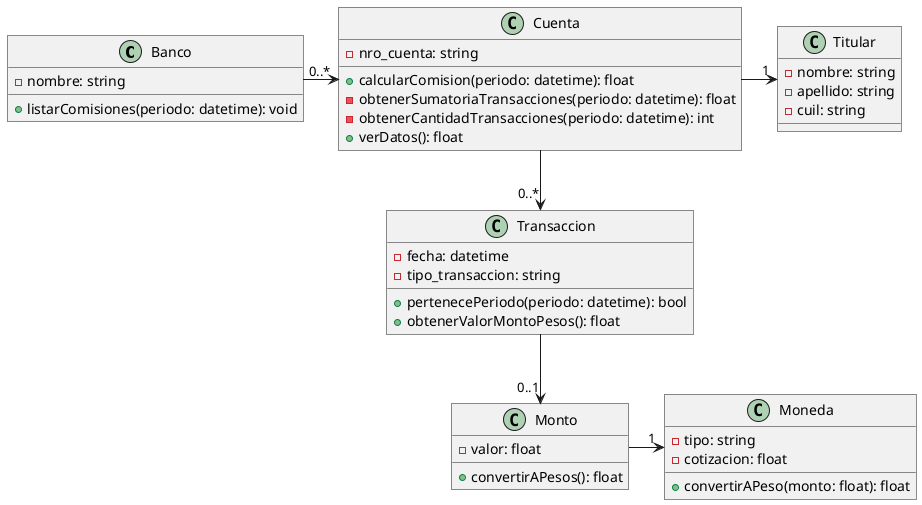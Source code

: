 @startuml Problema 12

'left to right direction
skinparam roundcorner 0
skinparam linetype ortho
'skinparam nodesep 70
'skinparam ranksep 20


class Banco{
- nombre: string
+ listarComisiones(periodo: datetime): void
}


class Titular{
- nombre: string
- apellido: string
- cuil: string
}


class Cuenta{
- nro_cuenta: string
+ calcularComision(periodo: datetime): float
- obtenerSumatoriaTransacciones(periodo: datetime): float
- obtenerCantidadTransacciones(periodo: datetime): int
+ verDatos(): float
}


class Transaccion{
- fecha: datetime
- tipo_transaccion: string
+ pertenecePeriodo(periodo: datetime): bool
+ obtenerValorMontoPesos(): float
}


class Monto{
- valor: float
+ convertirAPesos(): float
}


class Moneda{
- tipo: string
- cotizacion: float
+ convertirAPeso(monto: float): float
}




Banco -> "0..*" Cuenta
Cuenta -> "1" Titular
Cuenta --> "0..*" Transaccion
Transaccion --> "0..1" Monto
Monto -> "1" Moneda


@enduml